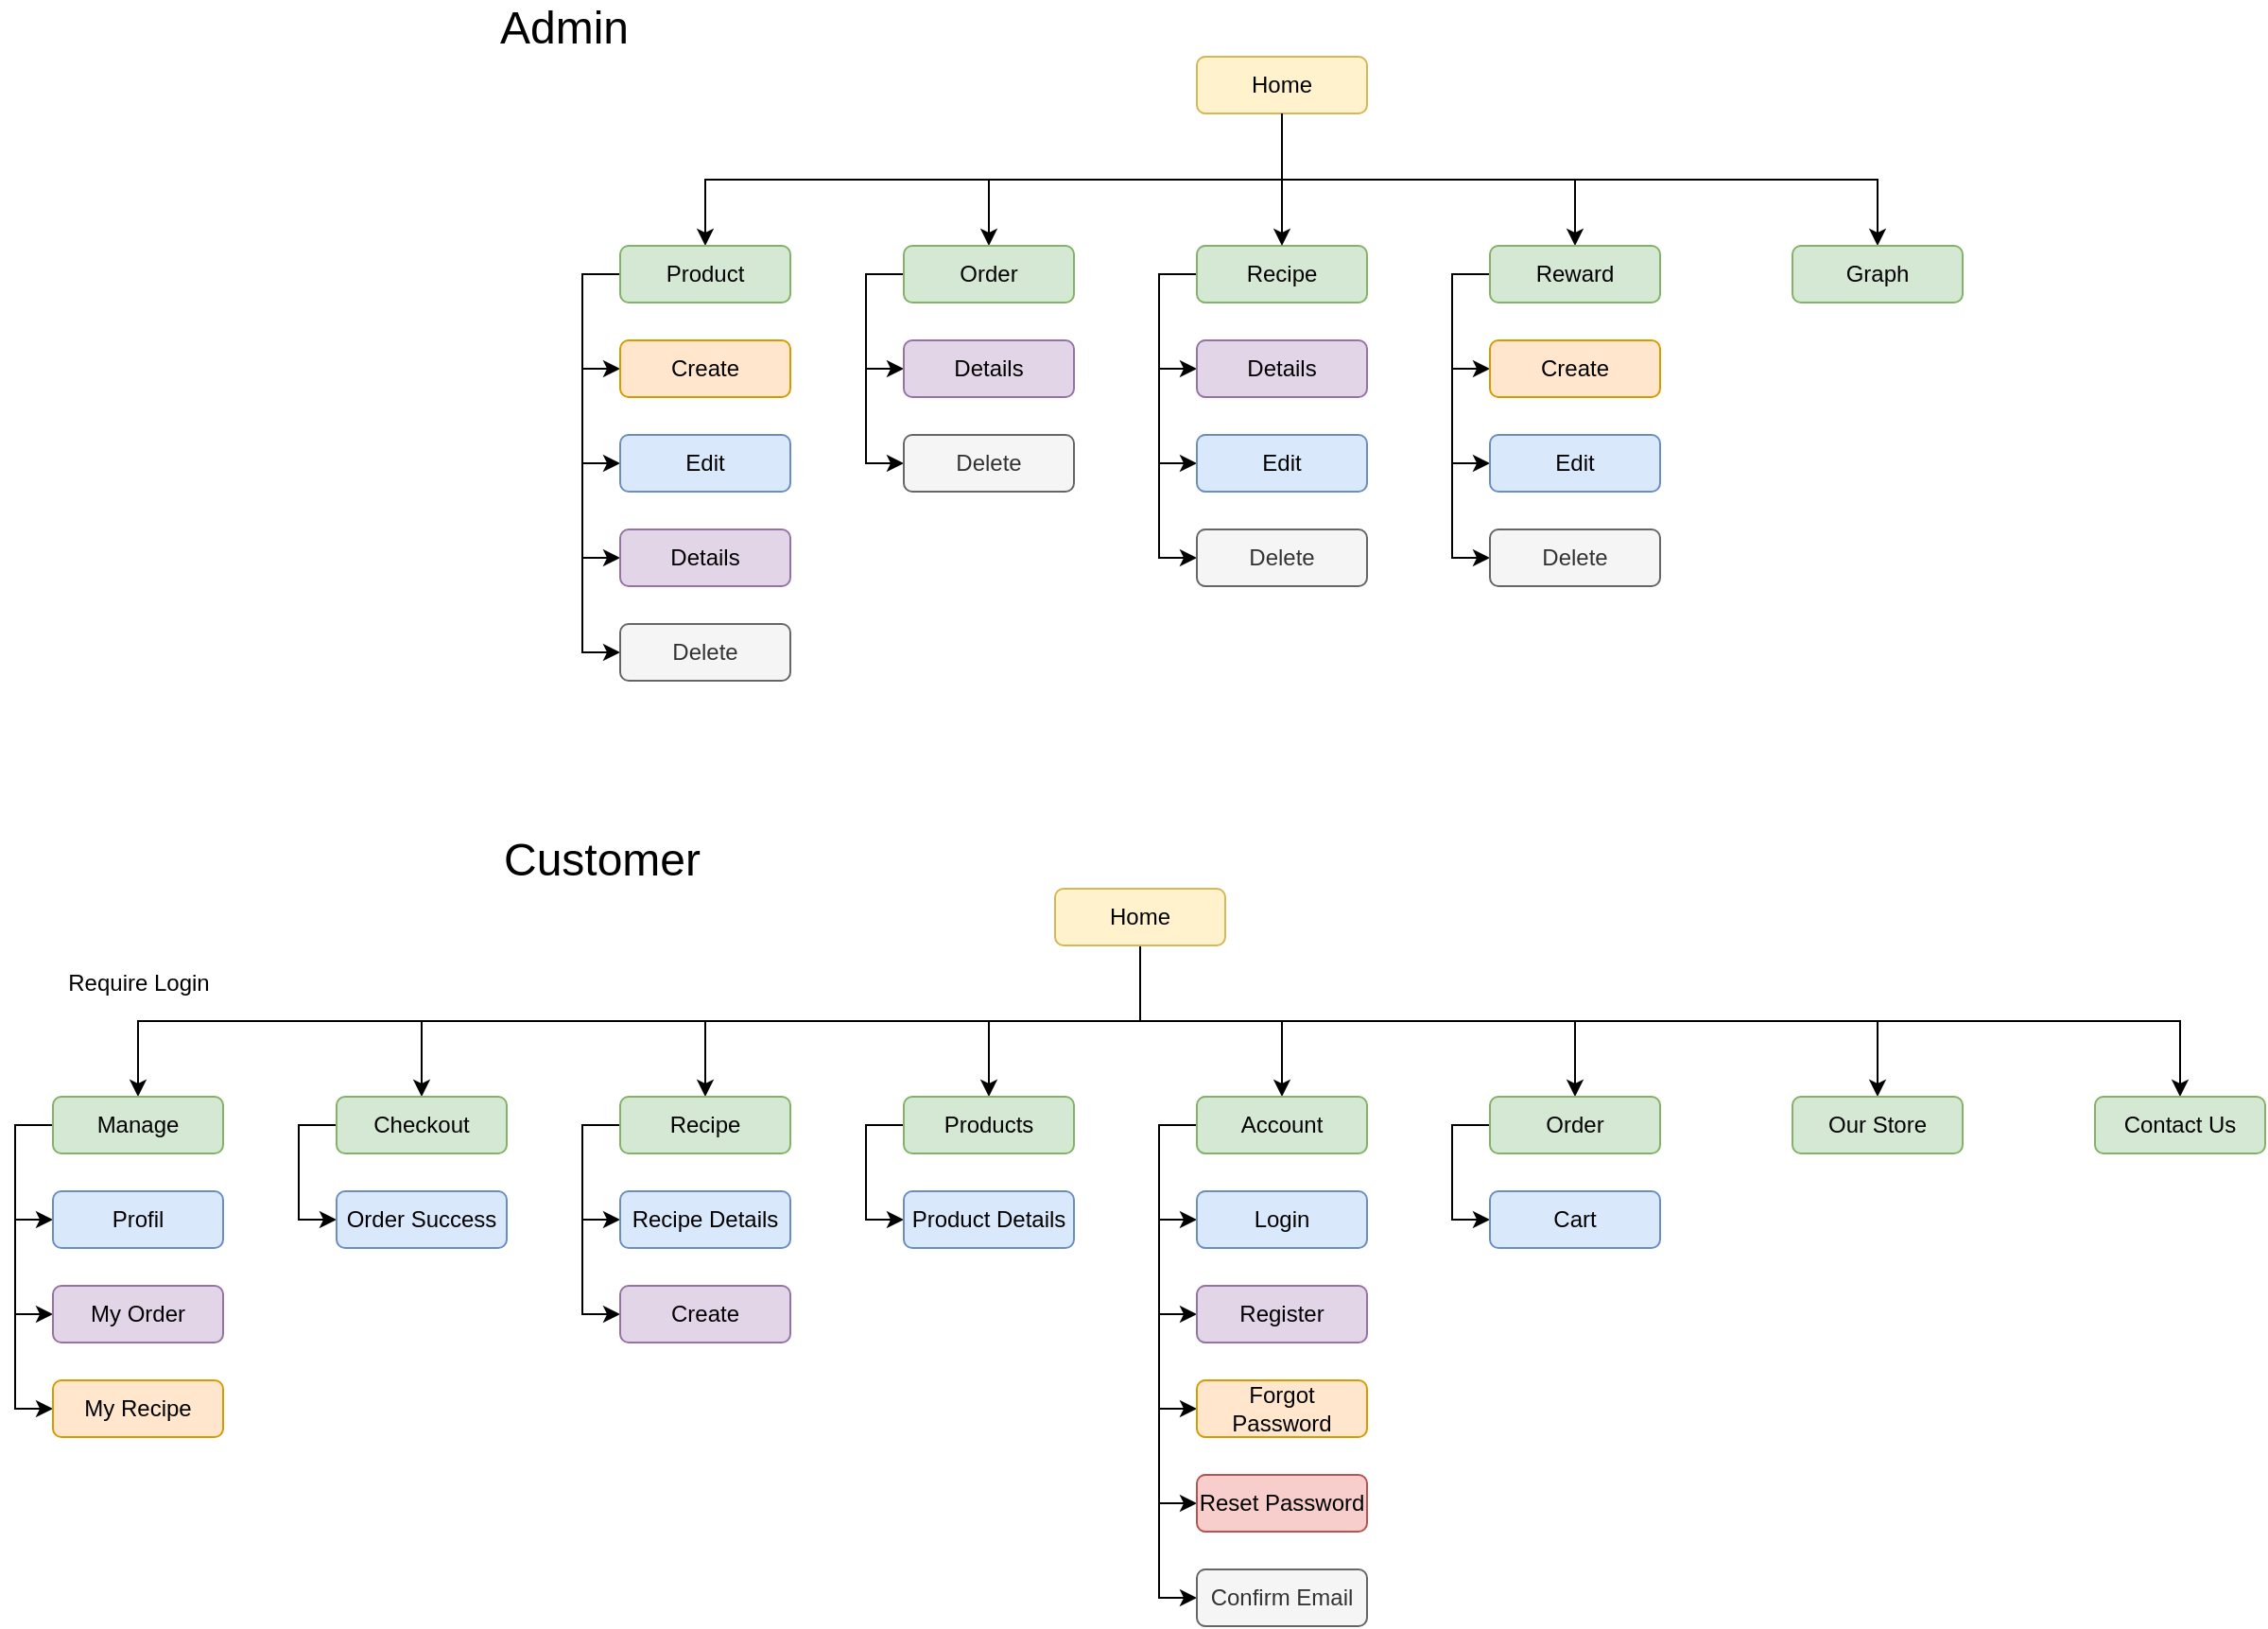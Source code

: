 <mxfile version="14.7.3" type="github">
  <diagram id="EhWtwpeXCGjJ4XowC7TY" name="Page-1">
    <mxGraphModel dx="2090" dy="643" grid="1" gridSize="10" guides="1" tooltips="1" connect="1" arrows="1" fold="1" page="1" pageScale="1" pageWidth="850" pageHeight="1100" math="0" shadow="0">
      <root>
        <mxCell id="0" />
        <mxCell id="1" parent="0" />
        <mxCell id="9wh7mOHJgfpe4IS8YTvC-1" value="Admin" style="text;html=1;align=center;verticalAlign=middle;resizable=0;points=[];autosize=1;strokeColor=none;fontSize=24;" parent="1" vertex="1">
          <mxGeometry width="80" height="30" as="geometry" />
        </mxCell>
        <mxCell id="9wh7mOHJgfpe4IS8YTvC-11" style="edgeStyle=orthogonalEdgeStyle;rounded=0;orthogonalLoop=1;jettySize=auto;html=1;exitX=0.5;exitY=1;exitDx=0;exitDy=0;fontSize=12;entryX=0.5;entryY=0;entryDx=0;entryDy=0;" parent="1" source="9wh7mOHJgfpe4IS8YTvC-2" target="9wh7mOHJgfpe4IS8YTvC-30" edge="1">
          <mxGeometry relative="1" as="geometry">
            <mxPoint x="260" y="150" as="targetPoint" />
          </mxGeometry>
        </mxCell>
        <mxCell id="9wh7mOHJgfpe4IS8YTvC-12" style="edgeStyle=orthogonalEdgeStyle;rounded=0;orthogonalLoop=1;jettySize=auto;html=1;exitX=0.5;exitY=1;exitDx=0;exitDy=0;entryX=0.5;entryY=0;entryDx=0;entryDy=0;fontSize=12;" parent="1" source="9wh7mOHJgfpe4IS8YTvC-2" target="9wh7mOHJgfpe4IS8YTvC-28" edge="1">
          <mxGeometry relative="1" as="geometry">
            <mxPoint x="577.5" y="150" as="targetPoint" />
          </mxGeometry>
        </mxCell>
        <mxCell id="9wh7mOHJgfpe4IS8YTvC-14" style="edgeStyle=orthogonalEdgeStyle;rounded=0;orthogonalLoop=1;jettySize=auto;html=1;exitX=0.5;exitY=1;exitDx=0;exitDy=0;entryX=0.5;entryY=0;entryDx=0;entryDy=0;fontSize=12;" parent="1" source="9wh7mOHJgfpe4IS8YTvC-2" target="9wh7mOHJgfpe4IS8YTvC-27" edge="1">
          <mxGeometry relative="1" as="geometry">
            <mxPoint x="100" y="150" as="targetPoint" />
          </mxGeometry>
        </mxCell>
        <mxCell id="9wh7mOHJgfpe4IS8YTvC-93" style="edgeStyle=orthogonalEdgeStyle;rounded=0;orthogonalLoop=1;jettySize=auto;html=1;exitX=0.5;exitY=1;exitDx=0;exitDy=0;entryX=0.5;entryY=0;entryDx=0;entryDy=0;fontSize=12;" parent="1" source="9wh7mOHJgfpe4IS8YTvC-2" target="9wh7mOHJgfpe4IS8YTvC-29" edge="1">
          <mxGeometry relative="1" as="geometry" />
        </mxCell>
        <mxCell id="9wh7mOHJgfpe4IS8YTvC-2" value="Home" style="rounded=1;whiteSpace=wrap;html=1;fontSize=12;fillColor=#fff2cc;strokeColor=#d6b656;" parent="1" vertex="1">
          <mxGeometry x="375" y="30" width="90" height="30" as="geometry" />
        </mxCell>
        <mxCell id="9wh7mOHJgfpe4IS8YTvC-51" style="edgeStyle=orthogonalEdgeStyle;rounded=0;orthogonalLoop=1;jettySize=auto;html=1;exitX=0;exitY=0.5;exitDx=0;exitDy=0;entryX=0;entryY=0.5;entryDx=0;entryDy=0;fontSize=12;" parent="1" source="9wh7mOHJgfpe4IS8YTvC-6" target="9wh7mOHJgfpe4IS8YTvC-37" edge="1">
          <mxGeometry relative="1" as="geometry" />
        </mxCell>
        <mxCell id="9wh7mOHJgfpe4IS8YTvC-52" style="edgeStyle=orthogonalEdgeStyle;rounded=0;orthogonalLoop=1;jettySize=auto;html=1;exitX=0;exitY=0.5;exitDx=0;exitDy=0;entryX=0;entryY=0.5;entryDx=0;entryDy=0;fontSize=12;" parent="1" source="9wh7mOHJgfpe4IS8YTvC-6" target="9wh7mOHJgfpe4IS8YTvC-38" edge="1">
          <mxGeometry relative="1" as="geometry" />
        </mxCell>
        <mxCell id="9wh7mOHJgfpe4IS8YTvC-53" style="edgeStyle=orthogonalEdgeStyle;rounded=0;orthogonalLoop=1;jettySize=auto;html=1;exitX=0;exitY=0.5;exitDx=0;exitDy=0;entryX=0;entryY=0.5;entryDx=0;entryDy=0;fontSize=12;" parent="1" source="9wh7mOHJgfpe4IS8YTvC-6" target="9wh7mOHJgfpe4IS8YTvC-39" edge="1">
          <mxGeometry relative="1" as="geometry" />
        </mxCell>
        <mxCell id="9wh7mOHJgfpe4IS8YTvC-6" value="Recipe" style="rounded=1;whiteSpace=wrap;html=1;fontSize=12;fillColor=#d5e8d4;strokeColor=#82b366;" parent="1" vertex="1">
          <mxGeometry x="375" y="130" width="90" height="30" as="geometry" />
        </mxCell>
        <mxCell id="9wh7mOHJgfpe4IS8YTvC-9" value="" style="endArrow=classic;html=1;fontSize=12;exitX=0.5;exitY=1;exitDx=0;exitDy=0;" parent="1" source="9wh7mOHJgfpe4IS8YTvC-2" target="9wh7mOHJgfpe4IS8YTvC-6" edge="1">
          <mxGeometry width="50" height="50" relative="1" as="geometry">
            <mxPoint x="400" y="430" as="sourcePoint" />
            <mxPoint x="450" y="380" as="targetPoint" />
          </mxGeometry>
        </mxCell>
        <mxCell id="9wh7mOHJgfpe4IS8YTvC-43" style="edgeStyle=orthogonalEdgeStyle;rounded=0;orthogonalLoop=1;jettySize=auto;html=1;exitX=0;exitY=0.5;exitDx=0;exitDy=0;entryX=0;entryY=0.5;entryDx=0;entryDy=0;fontSize=12;" parent="1" source="9wh7mOHJgfpe4IS8YTvC-27" target="9wh7mOHJgfpe4IS8YTvC-31" edge="1">
          <mxGeometry relative="1" as="geometry" />
        </mxCell>
        <mxCell id="9wh7mOHJgfpe4IS8YTvC-44" style="edgeStyle=orthogonalEdgeStyle;rounded=0;orthogonalLoop=1;jettySize=auto;html=1;exitX=0;exitY=0.5;exitDx=0;exitDy=0;entryX=0;entryY=0.5;entryDx=0;entryDy=0;fontSize=12;" parent="1" source="9wh7mOHJgfpe4IS8YTvC-27" target="9wh7mOHJgfpe4IS8YTvC-32" edge="1">
          <mxGeometry relative="1" as="geometry" />
        </mxCell>
        <mxCell id="9wh7mOHJgfpe4IS8YTvC-45" style="edgeStyle=orthogonalEdgeStyle;rounded=0;orthogonalLoop=1;jettySize=auto;html=1;exitX=0;exitY=0.5;exitDx=0;exitDy=0;entryX=0;entryY=0.5;entryDx=0;entryDy=0;fontSize=12;" parent="1" source="9wh7mOHJgfpe4IS8YTvC-27" target="9wh7mOHJgfpe4IS8YTvC-33" edge="1">
          <mxGeometry relative="1" as="geometry" />
        </mxCell>
        <mxCell id="9wh7mOHJgfpe4IS8YTvC-46" style="edgeStyle=orthogonalEdgeStyle;rounded=0;orthogonalLoop=1;jettySize=auto;html=1;exitX=0;exitY=0.5;exitDx=0;exitDy=0;entryX=0;entryY=0.5;entryDx=0;entryDy=0;fontSize=12;" parent="1" source="9wh7mOHJgfpe4IS8YTvC-27" target="9wh7mOHJgfpe4IS8YTvC-34" edge="1">
          <mxGeometry relative="1" as="geometry" />
        </mxCell>
        <mxCell id="9wh7mOHJgfpe4IS8YTvC-27" value="Product" style="rounded=1;whiteSpace=wrap;html=1;fontSize=12;fillColor=#d5e8d4;strokeColor=#82b366;" parent="1" vertex="1">
          <mxGeometry x="70" y="130" width="90" height="30" as="geometry" />
        </mxCell>
        <mxCell id="9wh7mOHJgfpe4IS8YTvC-54" style="edgeStyle=orthogonalEdgeStyle;rounded=0;orthogonalLoop=1;jettySize=auto;html=1;exitX=0;exitY=0.5;exitDx=0;exitDy=0;entryX=0;entryY=0.5;entryDx=0;entryDy=0;fontSize=12;" parent="1" source="9wh7mOHJgfpe4IS8YTvC-28" target="9wh7mOHJgfpe4IS8YTvC-40" edge="1">
          <mxGeometry relative="1" as="geometry" />
        </mxCell>
        <mxCell id="9wh7mOHJgfpe4IS8YTvC-55" style="edgeStyle=orthogonalEdgeStyle;rounded=0;orthogonalLoop=1;jettySize=auto;html=1;exitX=0;exitY=0.5;exitDx=0;exitDy=0;entryX=0;entryY=0.5;entryDx=0;entryDy=0;fontSize=12;" parent="1" source="9wh7mOHJgfpe4IS8YTvC-28" target="9wh7mOHJgfpe4IS8YTvC-41" edge="1">
          <mxGeometry relative="1" as="geometry" />
        </mxCell>
        <mxCell id="9wh7mOHJgfpe4IS8YTvC-56" style="edgeStyle=orthogonalEdgeStyle;rounded=0;orthogonalLoop=1;jettySize=auto;html=1;exitX=0;exitY=0.5;exitDx=0;exitDy=0;entryX=0;entryY=0.5;entryDx=0;entryDy=0;fontSize=12;" parent="1" source="9wh7mOHJgfpe4IS8YTvC-28" target="9wh7mOHJgfpe4IS8YTvC-42" edge="1">
          <mxGeometry relative="1" as="geometry" />
        </mxCell>
        <mxCell id="9wh7mOHJgfpe4IS8YTvC-28" value="Reward" style="rounded=1;whiteSpace=wrap;html=1;fontSize=12;fillColor=#d5e8d4;strokeColor=#82b366;" parent="1" vertex="1">
          <mxGeometry x="530" y="130" width="90" height="30" as="geometry" />
        </mxCell>
        <mxCell id="9wh7mOHJgfpe4IS8YTvC-29" value="Graph" style="rounded=1;whiteSpace=wrap;html=1;fontSize=12;fillColor=#d5e8d4;strokeColor=#82b366;" parent="1" vertex="1">
          <mxGeometry x="690" y="130" width="90" height="30" as="geometry" />
        </mxCell>
        <mxCell id="9wh7mOHJgfpe4IS8YTvC-47" style="edgeStyle=orthogonalEdgeStyle;rounded=0;orthogonalLoop=1;jettySize=auto;html=1;exitX=0;exitY=0.5;exitDx=0;exitDy=0;entryX=0;entryY=0.5;entryDx=0;entryDy=0;fontSize=12;" parent="1" source="9wh7mOHJgfpe4IS8YTvC-30" target="9wh7mOHJgfpe4IS8YTvC-35" edge="1">
          <mxGeometry relative="1" as="geometry" />
        </mxCell>
        <mxCell id="9wh7mOHJgfpe4IS8YTvC-48" style="edgeStyle=orthogonalEdgeStyle;rounded=0;orthogonalLoop=1;jettySize=auto;html=1;exitX=0;exitY=0.5;exitDx=0;exitDy=0;entryX=0;entryY=0.5;entryDx=0;entryDy=0;fontSize=12;" parent="1" source="9wh7mOHJgfpe4IS8YTvC-30" target="9wh7mOHJgfpe4IS8YTvC-36" edge="1">
          <mxGeometry relative="1" as="geometry" />
        </mxCell>
        <mxCell id="9wh7mOHJgfpe4IS8YTvC-30" value="Order" style="rounded=1;whiteSpace=wrap;html=1;fontSize=12;fillColor=#d5e8d4;strokeColor=#82b366;" parent="1" vertex="1">
          <mxGeometry x="220" y="130" width="90" height="30" as="geometry" />
        </mxCell>
        <mxCell id="9wh7mOHJgfpe4IS8YTvC-31" value="Create" style="rounded=1;whiteSpace=wrap;html=1;fontSize=12;fillColor=#ffe6cc;strokeColor=#d79b00;" parent="1" vertex="1">
          <mxGeometry x="70" y="180" width="90" height="30" as="geometry" />
        </mxCell>
        <mxCell id="9wh7mOHJgfpe4IS8YTvC-32" value="Edit" style="rounded=1;whiteSpace=wrap;html=1;fontSize=12;fillColor=#dae8fc;strokeColor=#6c8ebf;" parent="1" vertex="1">
          <mxGeometry x="70" y="230" width="90" height="30" as="geometry" />
        </mxCell>
        <mxCell id="9wh7mOHJgfpe4IS8YTvC-33" value="Details" style="rounded=1;whiteSpace=wrap;html=1;fontSize=12;fillColor=#e1d5e7;strokeColor=#9673a6;" parent="1" vertex="1">
          <mxGeometry x="70" y="280" width="90" height="30" as="geometry" />
        </mxCell>
        <mxCell id="9wh7mOHJgfpe4IS8YTvC-34" value="Delete" style="rounded=1;whiteSpace=wrap;html=1;fontSize=12;fillColor=#f5f5f5;strokeColor=#666666;fontColor=#333333;" parent="1" vertex="1">
          <mxGeometry x="70" y="330" width="90" height="30" as="geometry" />
        </mxCell>
        <mxCell id="9wh7mOHJgfpe4IS8YTvC-35" value="Details" style="rounded=1;whiteSpace=wrap;html=1;fontSize=12;fillColor=#e1d5e7;strokeColor=#9673a6;" parent="1" vertex="1">
          <mxGeometry x="220" y="180" width="90" height="30" as="geometry" />
        </mxCell>
        <mxCell id="9wh7mOHJgfpe4IS8YTvC-36" value="Delete" style="rounded=1;whiteSpace=wrap;html=1;fontSize=12;fillColor=#f5f5f5;strokeColor=#666666;fontColor=#333333;" parent="1" vertex="1">
          <mxGeometry x="220" y="230" width="90" height="30" as="geometry" />
        </mxCell>
        <mxCell id="9wh7mOHJgfpe4IS8YTvC-37" value="Details" style="rounded=1;whiteSpace=wrap;html=1;fontSize=12;fillColor=#e1d5e7;strokeColor=#9673a6;" parent="1" vertex="1">
          <mxGeometry x="375" y="180" width="90" height="30" as="geometry" />
        </mxCell>
        <mxCell id="9wh7mOHJgfpe4IS8YTvC-38" value="Edit" style="rounded=1;whiteSpace=wrap;html=1;fontSize=12;fillColor=#dae8fc;strokeColor=#6c8ebf;" parent="1" vertex="1">
          <mxGeometry x="375" y="230" width="90" height="30" as="geometry" />
        </mxCell>
        <mxCell id="9wh7mOHJgfpe4IS8YTvC-39" value="Delete" style="rounded=1;whiteSpace=wrap;html=1;fontSize=12;fillColor=#f5f5f5;strokeColor=#666666;fontColor=#333333;" parent="1" vertex="1">
          <mxGeometry x="375" y="280" width="90" height="30" as="geometry" />
        </mxCell>
        <mxCell id="9wh7mOHJgfpe4IS8YTvC-40" value="Create" style="rounded=1;whiteSpace=wrap;html=1;fontSize=12;fillColor=#ffe6cc;strokeColor=#d79b00;" parent="1" vertex="1">
          <mxGeometry x="530" y="180" width="90" height="30" as="geometry" />
        </mxCell>
        <mxCell id="9wh7mOHJgfpe4IS8YTvC-41" value="Edit" style="rounded=1;whiteSpace=wrap;html=1;fontSize=12;fillColor=#dae8fc;strokeColor=#6c8ebf;" parent="1" vertex="1">
          <mxGeometry x="530" y="230" width="90" height="30" as="geometry" />
        </mxCell>
        <mxCell id="9wh7mOHJgfpe4IS8YTvC-42" value="Delete" style="rounded=1;whiteSpace=wrap;html=1;fontSize=12;fillColor=#f5f5f5;strokeColor=#666666;fontColor=#333333;" parent="1" vertex="1">
          <mxGeometry x="530" y="280" width="90" height="30" as="geometry" />
        </mxCell>
        <mxCell id="9wh7mOHJgfpe4IS8YTvC-57" value="Customer" style="text;html=1;align=center;verticalAlign=middle;resizable=0;points=[];autosize=1;strokeColor=none;fontSize=24;" parent="1" vertex="1">
          <mxGeometry y="440" width="120" height="30" as="geometry" />
        </mxCell>
        <mxCell id="9wh7mOHJgfpe4IS8YTvC-58" style="edgeStyle=orthogonalEdgeStyle;rounded=0;orthogonalLoop=1;jettySize=auto;html=1;exitX=0.5;exitY=1;exitDx=0;exitDy=0;fontSize=12;entryX=0.5;entryY=0;entryDx=0;entryDy=0;" parent="1" source="9wh7mOHJgfpe4IS8YTvC-62" target="9wh7mOHJgfpe4IS8YTvC-80" edge="1">
          <mxGeometry relative="1" as="geometry">
            <mxPoint x="260" y="600" as="targetPoint" />
          </mxGeometry>
        </mxCell>
        <mxCell id="9wh7mOHJgfpe4IS8YTvC-59" style="edgeStyle=orthogonalEdgeStyle;rounded=0;orthogonalLoop=1;jettySize=auto;html=1;exitX=0.5;exitY=1;exitDx=0;exitDy=0;entryX=0.5;entryY=0;entryDx=0;entryDy=0;fontSize=12;" parent="1" source="9wh7mOHJgfpe4IS8YTvC-62" target="9wh7mOHJgfpe4IS8YTvC-76" edge="1">
          <mxGeometry relative="1" as="geometry">
            <mxPoint x="577.5" y="600" as="targetPoint" />
          </mxGeometry>
        </mxCell>
        <mxCell id="9wh7mOHJgfpe4IS8YTvC-61" style="edgeStyle=orthogonalEdgeStyle;rounded=0;orthogonalLoop=1;jettySize=auto;html=1;exitX=0.5;exitY=1;exitDx=0;exitDy=0;entryX=0.5;entryY=0;entryDx=0;entryDy=0;fontSize=12;" parent="1" source="9wh7mOHJgfpe4IS8YTvC-62" target="9wh7mOHJgfpe4IS8YTvC-72" edge="1">
          <mxGeometry relative="1" as="geometry">
            <mxPoint x="100" y="600" as="targetPoint" />
          </mxGeometry>
        </mxCell>
        <mxCell id="9wh7mOHJgfpe4IS8YTvC-94" style="edgeStyle=orthogonalEdgeStyle;rounded=0;orthogonalLoop=1;jettySize=auto;html=1;exitX=0.5;exitY=1;exitDx=0;exitDy=0;fontSize=12;" parent="1" source="9wh7mOHJgfpe4IS8YTvC-62" target="9wh7mOHJgfpe4IS8YTvC-77" edge="1">
          <mxGeometry relative="1" as="geometry" />
        </mxCell>
        <mxCell id="9wh7mOHJgfpe4IS8YTvC-98" style="edgeStyle=orthogonalEdgeStyle;rounded=0;orthogonalLoop=1;jettySize=auto;html=1;exitX=0.5;exitY=1;exitDx=0;exitDy=0;entryX=0.5;entryY=0;entryDx=0;entryDy=0;fontSize=12;" parent="1" source="9wh7mOHJgfpe4IS8YTvC-62" target="9wh7mOHJgfpe4IS8YTvC-97" edge="1">
          <mxGeometry relative="1" as="geometry" />
        </mxCell>
        <mxCell id="9wh7mOHJgfpe4IS8YTvC-99" style="edgeStyle=orthogonalEdgeStyle;rounded=0;orthogonalLoop=1;jettySize=auto;html=1;exitX=0.5;exitY=1;exitDx=0;exitDy=0;entryX=0.5;entryY=0;entryDx=0;entryDy=0;fontSize=12;" parent="1" source="9wh7mOHJgfpe4IS8YTvC-62" target="9wh7mOHJgfpe4IS8YTvC-95" edge="1">
          <mxGeometry relative="1" as="geometry" />
        </mxCell>
        <mxCell id="9wh7mOHJgfpe4IS8YTvC-100" style="edgeStyle=orthogonalEdgeStyle;rounded=0;orthogonalLoop=1;jettySize=auto;html=1;exitX=0.5;exitY=1;exitDx=0;exitDy=0;entryX=0.5;entryY=0;entryDx=0;entryDy=0;fontSize=12;" parent="1" source="9wh7mOHJgfpe4IS8YTvC-62" target="9wh7mOHJgfpe4IS8YTvC-96" edge="1">
          <mxGeometry relative="1" as="geometry" />
        </mxCell>
        <mxCell id="9wh7mOHJgfpe4IS8YTvC-101" style="edgeStyle=orthogonalEdgeStyle;rounded=0;orthogonalLoop=1;jettySize=auto;html=1;exitX=0.5;exitY=1;exitDx=0;exitDy=0;fontSize=12;" parent="1" source="9wh7mOHJgfpe4IS8YTvC-62" target="9wh7mOHJgfpe4IS8YTvC-66" edge="1">
          <mxGeometry relative="1" as="geometry" />
        </mxCell>
        <mxCell id="9wh7mOHJgfpe4IS8YTvC-62" value="Home" style="rounded=1;whiteSpace=wrap;html=1;fontSize=12;fillColor=#fff2cc;strokeColor=#d6b656;" parent="1" vertex="1">
          <mxGeometry x="300" y="470" width="90" height="30" as="geometry" />
        </mxCell>
        <mxCell id="9wh7mOHJgfpe4IS8YTvC-63" style="edgeStyle=orthogonalEdgeStyle;rounded=0;orthogonalLoop=1;jettySize=auto;html=1;exitX=0;exitY=0.5;exitDx=0;exitDy=0;entryX=0;entryY=0.5;entryDx=0;entryDy=0;fontSize=12;" parent="1" source="9wh7mOHJgfpe4IS8YTvC-66" target="9wh7mOHJgfpe4IS8YTvC-87" edge="1">
          <mxGeometry relative="1" as="geometry" />
        </mxCell>
        <mxCell id="9wh7mOHJgfpe4IS8YTvC-64" style="edgeStyle=orthogonalEdgeStyle;rounded=0;orthogonalLoop=1;jettySize=auto;html=1;exitX=0;exitY=0.5;exitDx=0;exitDy=0;entryX=0;entryY=0.5;entryDx=0;entryDy=0;fontSize=12;" parent="1" source="9wh7mOHJgfpe4IS8YTvC-66" target="9wh7mOHJgfpe4IS8YTvC-88" edge="1">
          <mxGeometry relative="1" as="geometry" />
        </mxCell>
        <mxCell id="9wh7mOHJgfpe4IS8YTvC-65" style="edgeStyle=orthogonalEdgeStyle;rounded=0;orthogonalLoop=1;jettySize=auto;html=1;exitX=0;exitY=0.5;exitDx=0;exitDy=0;entryX=0;entryY=0.5;entryDx=0;entryDy=0;fontSize=12;" parent="1" source="9wh7mOHJgfpe4IS8YTvC-66" target="9wh7mOHJgfpe4IS8YTvC-89" edge="1">
          <mxGeometry relative="1" as="geometry" />
        </mxCell>
        <mxCell id="9wh7mOHJgfpe4IS8YTvC-109" style="edgeStyle=orthogonalEdgeStyle;rounded=0;orthogonalLoop=1;jettySize=auto;html=1;exitX=0;exitY=0.5;exitDx=0;exitDy=0;entryX=0;entryY=0.5;entryDx=0;entryDy=0;fontSize=12;" parent="1" source="9wh7mOHJgfpe4IS8YTvC-66" target="9wh7mOHJgfpe4IS8YTvC-107" edge="1">
          <mxGeometry relative="1" as="geometry" />
        </mxCell>
        <mxCell id="9wh7mOHJgfpe4IS8YTvC-110" style="edgeStyle=orthogonalEdgeStyle;rounded=0;orthogonalLoop=1;jettySize=auto;html=1;exitX=0;exitY=0.5;exitDx=0;exitDy=0;entryX=0;entryY=0.5;entryDx=0;entryDy=0;fontSize=12;" parent="1" source="9wh7mOHJgfpe4IS8YTvC-66" target="9wh7mOHJgfpe4IS8YTvC-108" edge="1">
          <mxGeometry relative="1" as="geometry" />
        </mxCell>
        <mxCell id="9wh7mOHJgfpe4IS8YTvC-66" value="Account" style="rounded=1;whiteSpace=wrap;html=1;fontSize=12;fillColor=#d5e8d4;strokeColor=#82b366;" parent="1" vertex="1">
          <mxGeometry x="375" y="580" width="90" height="30" as="geometry" />
        </mxCell>
        <mxCell id="9wh7mOHJgfpe4IS8YTvC-68" style="edgeStyle=orthogonalEdgeStyle;rounded=0;orthogonalLoop=1;jettySize=auto;html=1;exitX=0;exitY=0.5;exitDx=0;exitDy=0;entryX=0;entryY=0.5;entryDx=0;entryDy=0;fontSize=12;" parent="1" source="9wh7mOHJgfpe4IS8YTvC-72" target="9wh7mOHJgfpe4IS8YTvC-81" edge="1">
          <mxGeometry relative="1" as="geometry" />
        </mxCell>
        <mxCell id="9wh7mOHJgfpe4IS8YTvC-69" style="edgeStyle=orthogonalEdgeStyle;rounded=0;orthogonalLoop=1;jettySize=auto;html=1;exitX=0;exitY=0.5;exitDx=0;exitDy=0;entryX=0;entryY=0.5;entryDx=0;entryDy=0;fontSize=12;" parent="1" source="9wh7mOHJgfpe4IS8YTvC-72" target="9wh7mOHJgfpe4IS8YTvC-82" edge="1">
          <mxGeometry relative="1" as="geometry" />
        </mxCell>
        <mxCell id="9wh7mOHJgfpe4IS8YTvC-72" value="Recipe" style="rounded=1;whiteSpace=wrap;html=1;fontSize=12;fillColor=#d5e8d4;strokeColor=#82b366;" parent="1" vertex="1">
          <mxGeometry x="70" y="580" width="90" height="30" as="geometry" />
        </mxCell>
        <mxCell id="9wh7mOHJgfpe4IS8YTvC-73" style="edgeStyle=orthogonalEdgeStyle;rounded=0;orthogonalLoop=1;jettySize=auto;html=1;exitX=0;exitY=0.5;exitDx=0;exitDy=0;entryX=0;entryY=0.5;entryDx=0;entryDy=0;fontSize=12;" parent="1" source="9wh7mOHJgfpe4IS8YTvC-76" target="9wh7mOHJgfpe4IS8YTvC-90" edge="1">
          <mxGeometry relative="1" as="geometry" />
        </mxCell>
        <mxCell id="9wh7mOHJgfpe4IS8YTvC-76" value="Order" style="rounded=1;whiteSpace=wrap;html=1;fontSize=12;fillColor=#d5e8d4;strokeColor=#82b366;" parent="1" vertex="1">
          <mxGeometry x="530" y="580" width="90" height="30" as="geometry" />
        </mxCell>
        <mxCell id="9wh7mOHJgfpe4IS8YTvC-77" value="Our Store" style="rounded=1;whiteSpace=wrap;html=1;fontSize=12;fillColor=#d5e8d4;strokeColor=#82b366;" parent="1" vertex="1">
          <mxGeometry x="690" y="580" width="90" height="30" as="geometry" />
        </mxCell>
        <mxCell id="9wh7mOHJgfpe4IS8YTvC-78" style="edgeStyle=orthogonalEdgeStyle;rounded=0;orthogonalLoop=1;jettySize=auto;html=1;exitX=0;exitY=0.5;exitDx=0;exitDy=0;entryX=0;entryY=0.5;entryDx=0;entryDy=0;fontSize=12;" parent="1" source="9wh7mOHJgfpe4IS8YTvC-80" target="9wh7mOHJgfpe4IS8YTvC-85" edge="1">
          <mxGeometry relative="1" as="geometry" />
        </mxCell>
        <mxCell id="9wh7mOHJgfpe4IS8YTvC-80" value="Products" style="rounded=1;whiteSpace=wrap;html=1;fontSize=12;fillColor=#d5e8d4;strokeColor=#82b366;" parent="1" vertex="1">
          <mxGeometry x="220" y="580" width="90" height="30" as="geometry" />
        </mxCell>
        <mxCell id="9wh7mOHJgfpe4IS8YTvC-81" value="Recipe Details" style="rounded=1;whiteSpace=wrap;html=1;fontSize=12;fillColor=#dae8fc;strokeColor=#6c8ebf;" parent="1" vertex="1">
          <mxGeometry x="70" y="630" width="90" height="30" as="geometry" />
        </mxCell>
        <mxCell id="9wh7mOHJgfpe4IS8YTvC-82" value="Create" style="rounded=1;whiteSpace=wrap;html=1;fontSize=12;fillColor=#e1d5e7;strokeColor=#9673a6;" parent="1" vertex="1">
          <mxGeometry x="70" y="680" width="90" height="30" as="geometry" />
        </mxCell>
        <mxCell id="9wh7mOHJgfpe4IS8YTvC-85" value="Product Details" style="rounded=1;whiteSpace=wrap;html=1;fontSize=12;fillColor=#dae8fc;strokeColor=#6c8ebf;" parent="1" vertex="1">
          <mxGeometry x="220" y="630" width="90" height="30" as="geometry" />
        </mxCell>
        <mxCell id="9wh7mOHJgfpe4IS8YTvC-87" value="Login" style="rounded=1;whiteSpace=wrap;html=1;fontSize=12;fillColor=#dae8fc;strokeColor=#6c8ebf;" parent="1" vertex="1">
          <mxGeometry x="375" y="630" width="90" height="30" as="geometry" />
        </mxCell>
        <mxCell id="9wh7mOHJgfpe4IS8YTvC-88" value="Register" style="rounded=1;whiteSpace=wrap;html=1;fontSize=12;fillColor=#e1d5e7;strokeColor=#9673a6;" parent="1" vertex="1">
          <mxGeometry x="375" y="680" width="90" height="30" as="geometry" />
        </mxCell>
        <mxCell id="9wh7mOHJgfpe4IS8YTvC-89" value="Forgot Password" style="rounded=1;whiteSpace=wrap;html=1;fontSize=12;fillColor=#ffe6cc;strokeColor=#d79b00;" parent="1" vertex="1">
          <mxGeometry x="375" y="730" width="90" height="30" as="geometry" />
        </mxCell>
        <mxCell id="9wh7mOHJgfpe4IS8YTvC-90" value="Cart" style="rounded=1;whiteSpace=wrap;html=1;fontSize=12;fillColor=#dae8fc;strokeColor=#6c8ebf;" parent="1" vertex="1">
          <mxGeometry x="530" y="630" width="90" height="30" as="geometry" />
        </mxCell>
        <mxCell id="UCegVdfn-p1GoP37BfER-5" style="edgeStyle=orthogonalEdgeStyle;rounded=0;orthogonalLoop=1;jettySize=auto;html=1;entryX=0;entryY=0.5;entryDx=0;entryDy=0;" edge="1" parent="1" source="9wh7mOHJgfpe4IS8YTvC-95" target="9wh7mOHJgfpe4IS8YTvC-106">
          <mxGeometry relative="1" as="geometry">
            <Array as="points">
              <mxPoint x="-100" y="595" />
              <mxPoint x="-100" y="645" />
            </Array>
          </mxGeometry>
        </mxCell>
        <mxCell id="9wh7mOHJgfpe4IS8YTvC-95" value="Checkout" style="rounded=1;whiteSpace=wrap;html=1;fontSize=12;fillColor=#d5e8d4;strokeColor=#82b366;" parent="1" vertex="1">
          <mxGeometry x="-80" y="580" width="90" height="30" as="geometry" />
        </mxCell>
        <mxCell id="9wh7mOHJgfpe4IS8YTvC-96" value="Contact Us" style="rounded=1;whiteSpace=wrap;html=1;fontSize=12;fillColor=#d5e8d4;strokeColor=#82b366;" parent="1" vertex="1">
          <mxGeometry x="850" y="580" width="90" height="30" as="geometry" />
        </mxCell>
        <mxCell id="UCegVdfn-p1GoP37BfER-1" style="edgeStyle=orthogonalEdgeStyle;rounded=0;orthogonalLoop=1;jettySize=auto;html=1;exitX=0;exitY=0.5;exitDx=0;exitDy=0;entryX=0;entryY=0.5;entryDx=0;entryDy=0;" edge="1" parent="1" source="9wh7mOHJgfpe4IS8YTvC-97" target="9wh7mOHJgfpe4IS8YTvC-103">
          <mxGeometry relative="1" as="geometry" />
        </mxCell>
        <mxCell id="UCegVdfn-p1GoP37BfER-2" style="edgeStyle=orthogonalEdgeStyle;rounded=0;orthogonalLoop=1;jettySize=auto;html=1;" edge="1" parent="1" source="9wh7mOHJgfpe4IS8YTvC-97">
          <mxGeometry relative="1" as="geometry">
            <mxPoint x="-230" y="695" as="targetPoint" />
            <Array as="points">
              <mxPoint x="-250" y="595" />
              <mxPoint x="-250" y="695" />
              <mxPoint x="-230" y="695" />
            </Array>
          </mxGeometry>
        </mxCell>
        <mxCell id="UCegVdfn-p1GoP37BfER-3" style="edgeStyle=orthogonalEdgeStyle;rounded=0;orthogonalLoop=1;jettySize=auto;html=1;entryX=0;entryY=0.5;entryDx=0;entryDy=0;" edge="1" parent="1" source="9wh7mOHJgfpe4IS8YTvC-97" target="9wh7mOHJgfpe4IS8YTvC-105">
          <mxGeometry relative="1" as="geometry">
            <Array as="points">
              <mxPoint x="-250" y="595" />
              <mxPoint x="-250" y="745" />
            </Array>
          </mxGeometry>
        </mxCell>
        <mxCell id="9wh7mOHJgfpe4IS8YTvC-97" value="Manage" style="rounded=1;whiteSpace=wrap;html=1;fontSize=12;fillColor=#d5e8d4;strokeColor=#82b366;" parent="1" vertex="1">
          <mxGeometry x="-230" y="580" width="90" height="30" as="geometry" />
        </mxCell>
        <mxCell id="9wh7mOHJgfpe4IS8YTvC-102" value="Require Login" style="text;html=1;align=center;verticalAlign=middle;resizable=0;points=[];autosize=1;strokeColor=none;fontSize=12;" parent="1" vertex="1">
          <mxGeometry x="-230" y="510" width="90" height="20" as="geometry" />
        </mxCell>
        <mxCell id="9wh7mOHJgfpe4IS8YTvC-103" value="Profil" style="rounded=1;whiteSpace=wrap;html=1;fontSize=12;fillColor=#dae8fc;strokeColor=#6c8ebf;" parent="1" vertex="1">
          <mxGeometry x="-230" y="630" width="90" height="30" as="geometry" />
        </mxCell>
        <mxCell id="9wh7mOHJgfpe4IS8YTvC-104" value="My Order" style="rounded=1;whiteSpace=wrap;html=1;fontSize=12;fillColor=#e1d5e7;strokeColor=#9673a6;" parent="1" vertex="1">
          <mxGeometry x="-230" y="680" width="90" height="30" as="geometry" />
        </mxCell>
        <mxCell id="9wh7mOHJgfpe4IS8YTvC-105" value="My Recipe" style="rounded=1;whiteSpace=wrap;html=1;fontSize=12;fillColor=#ffe6cc;strokeColor=#d79b00;" parent="1" vertex="1">
          <mxGeometry x="-230" y="730" width="90" height="30" as="geometry" />
        </mxCell>
        <mxCell id="9wh7mOHJgfpe4IS8YTvC-106" value="Order Success" style="rounded=1;whiteSpace=wrap;html=1;fontSize=12;fillColor=#dae8fc;strokeColor=#6c8ebf;" parent="1" vertex="1">
          <mxGeometry x="-80" y="630" width="90" height="30" as="geometry" />
        </mxCell>
        <mxCell id="9wh7mOHJgfpe4IS8YTvC-107" value="Reset Password" style="rounded=1;whiteSpace=wrap;html=1;fontSize=12;fillColor=#f8cecc;strokeColor=#b85450;" parent="1" vertex="1">
          <mxGeometry x="375" y="780" width="90" height="30" as="geometry" />
        </mxCell>
        <mxCell id="9wh7mOHJgfpe4IS8YTvC-108" value="Confirm Email" style="rounded=1;whiteSpace=wrap;html=1;fontSize=12;fillColor=#f5f5f5;strokeColor=#666666;fontColor=#333333;" parent="1" vertex="1">
          <mxGeometry x="375" y="830" width="90" height="30" as="geometry" />
        </mxCell>
      </root>
    </mxGraphModel>
  </diagram>
</mxfile>
